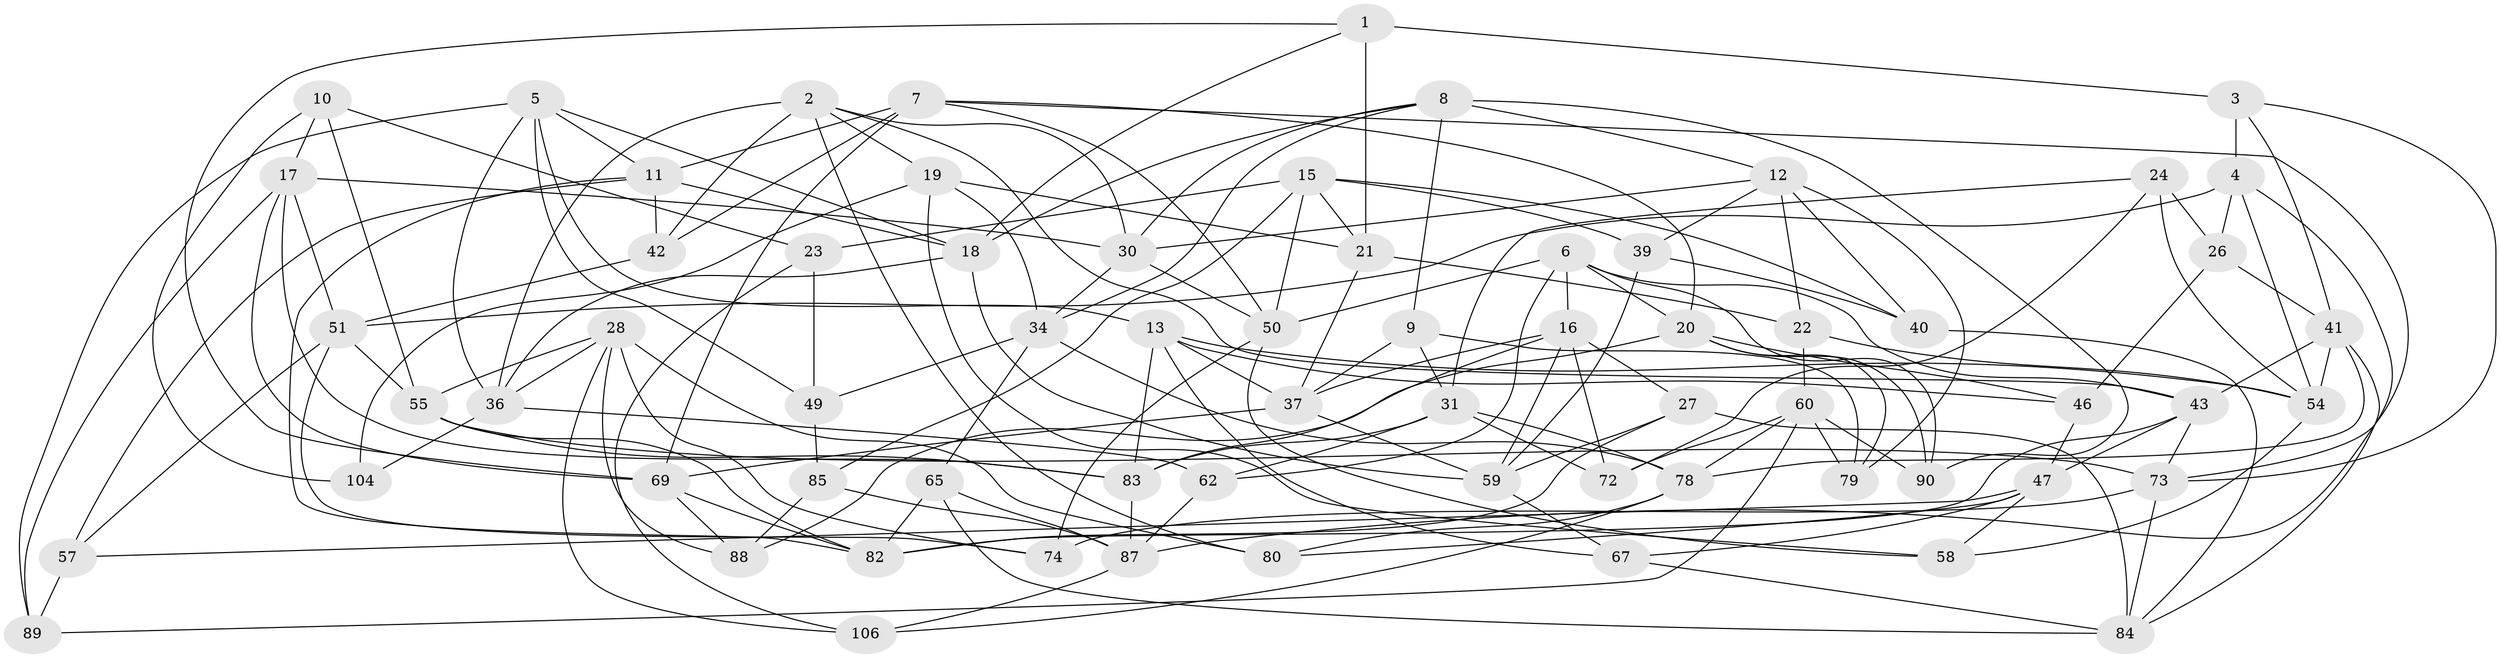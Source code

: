 // Generated by graph-tools (version 1.1) at 2025/52/02/27/25 19:52:33]
// undirected, 67 vertices, 170 edges
graph export_dot {
graph [start="1"]
  node [color=gray90,style=filled];
  1 [super="+98"];
  2 [super="+96"];
  3 [super="+94"];
  4 [super="+71"];
  5 [super="+33"];
  6 [super="+107"];
  7 [super="+68"];
  8 [super="+53"];
  9;
  10;
  11 [super="+63"];
  12 [super="+25"];
  13 [super="+14"];
  15 [super="+29"];
  16 [super="+38"];
  17 [super="+77"];
  18 [super="+102"];
  19 [super="+56"];
  20 [super="+44"];
  21 [super="+32"];
  22;
  23;
  24;
  26;
  27;
  28 [super="+91"];
  30 [super="+52"];
  31 [super="+35"];
  34 [super="+75"];
  36 [super="+99"];
  37 [super="+45"];
  39;
  40;
  41 [super="+48"];
  42;
  43 [super="+66"];
  46;
  47 [super="+105"];
  49;
  50 [super="+70"];
  51 [super="+95"];
  54 [super="+61"];
  55 [super="+92"];
  57;
  58;
  59 [super="+64"];
  60 [super="+86"];
  62;
  65;
  67;
  69 [super="+76"];
  72;
  73 [super="+81"];
  74;
  78 [super="+97"];
  79;
  80;
  82 [super="+100"];
  83 [super="+101"];
  84 [super="+93"];
  85;
  87 [super="+103"];
  88;
  89;
  90;
  104;
  106;
  1 -- 21 [weight=2];
  1 -- 18;
  1 -- 3 [weight=2];
  1 -- 69;
  2 -- 42;
  2 -- 43;
  2 -- 80;
  2 -- 19;
  2 -- 30;
  2 -- 36;
  3 -- 73;
  3 -- 4 [weight=2];
  3 -- 41;
  4 -- 87;
  4 -- 26;
  4 -- 51;
  4 -- 54;
  5 -- 18;
  5 -- 13;
  5 -- 36;
  5 -- 89;
  5 -- 11;
  5 -- 49;
  6 -- 43;
  6 -- 16;
  6 -- 90;
  6 -- 62;
  6 -- 50;
  6 -- 20;
  7 -- 42;
  7 -- 11;
  7 -- 69;
  7 -- 73;
  7 -- 20;
  7 -- 50;
  8 -- 9;
  8 -- 90;
  8 -- 30;
  8 -- 18;
  8 -- 12;
  8 -- 34;
  9 -- 79;
  9 -- 37;
  9 -- 31;
  10 -- 55;
  10 -- 17;
  10 -- 23;
  10 -- 104;
  11 -- 18;
  11 -- 57;
  11 -- 42;
  11 -- 82;
  12 -- 22;
  12 -- 79;
  12 -- 40;
  12 -- 30;
  12 -- 39;
  13 -- 67;
  13 -- 83;
  13 -- 37;
  13 -- 46;
  13 -- 54;
  15 -- 39;
  15 -- 23;
  15 -- 21;
  15 -- 40;
  15 -- 50;
  15 -- 85;
  16 -- 83;
  16 -- 27;
  16 -- 59;
  16 -- 72;
  16 -- 37;
  17 -- 89;
  17 -- 83;
  17 -- 69;
  17 -- 30;
  17 -- 51;
  18 -- 59;
  18 -- 36;
  19 -- 34;
  19 -- 104 [weight=2];
  19 -- 58;
  19 -- 21;
  20 -- 79;
  20 -- 88;
  20 -- 90;
  20 -- 46;
  21 -- 22;
  21 -- 37;
  22 -- 60;
  22 -- 54;
  23 -- 106;
  23 -- 49;
  24 -- 26;
  24 -- 31;
  24 -- 72;
  24 -- 54;
  26 -- 46;
  26 -- 41;
  27 -- 59;
  27 -- 82;
  27 -- 84;
  28 -- 80;
  28 -- 74;
  28 -- 106;
  28 -- 88;
  28 -- 36;
  28 -- 55;
  30 -- 34;
  30 -- 50;
  31 -- 62;
  31 -- 72;
  31 -- 78;
  31 -- 83;
  34 -- 65;
  34 -- 49;
  34 -- 78;
  36 -- 62;
  36 -- 104;
  37 -- 59;
  37 -- 69;
  39 -- 59;
  39 -- 40;
  40 -- 84;
  41 -- 54;
  41 -- 84;
  41 -- 43;
  41 -- 78;
  42 -- 51;
  43 -- 73;
  43 -- 47;
  43 -- 82;
  46 -- 47;
  47 -- 67;
  47 -- 80;
  47 -- 57;
  47 -- 58;
  49 -- 85;
  50 -- 74;
  50 -- 58;
  51 -- 74;
  51 -- 57;
  51 -- 55;
  54 -- 58;
  55 -- 82;
  55 -- 83;
  55 -- 73;
  57 -- 89;
  59 -- 67;
  60 -- 90;
  60 -- 79;
  60 -- 72;
  60 -- 89;
  60 -- 78;
  62 -- 87;
  65 -- 84;
  65 -- 87;
  65 -- 82;
  67 -- 84;
  69 -- 88;
  69 -- 82;
  73 -- 74;
  73 -- 84;
  78 -- 106;
  78 -- 80;
  83 -- 87;
  85 -- 88;
  85 -- 87;
  87 -- 106;
}
